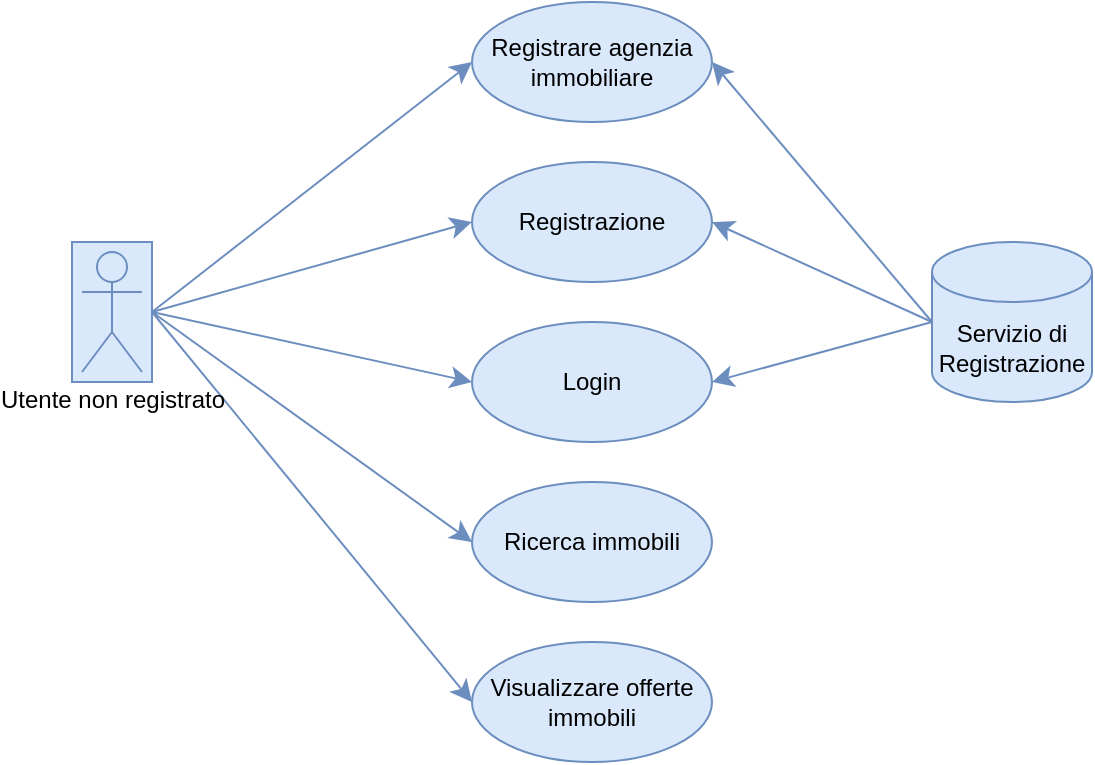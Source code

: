 <mxfile version="26.0.6">
  <diagram name="Pagina-1" id="9lc1VZEvoKPwYbyYQk4N">
    <mxGraphModel dx="1434" dy="823" grid="1" gridSize="10" guides="1" tooltips="1" connect="1" arrows="1" fold="1" page="1" pageScale="1" pageWidth="827" pageHeight="1169" background="none" math="0" shadow="0">
      <root>
        <mxCell id="0" />
        <mxCell id="1" parent="0" />
        <mxCell id="3NWVcBYFqwOyfqp63vLd-2" style="edgeStyle=none;curved=1;rounded=0;orthogonalLoop=1;jettySize=auto;html=1;exitX=1;exitY=0.5;exitDx=0;exitDy=0;entryX=0;entryY=0.5;entryDx=0;entryDy=0;fontSize=12;startSize=8;endSize=8;fillColor=#dae8fc;strokeColor=#6c8ebf;" parent="1" source="3NWVcBYFqwOyfqp63vLd-1" target="NwDK-UJqqJaXsO0JLRKO-2" edge="1">
          <mxGeometry relative="1" as="geometry" />
        </mxCell>
        <mxCell id="3NWVcBYFqwOyfqp63vLd-3" style="edgeStyle=none;curved=1;rounded=0;orthogonalLoop=1;jettySize=auto;html=1;exitX=1;exitY=0.5;exitDx=0;exitDy=0;entryX=0;entryY=0.5;entryDx=0;entryDy=0;fontSize=12;startSize=8;endSize=8;fillColor=#dae8fc;strokeColor=#6c8ebf;" parent="1" source="3NWVcBYFqwOyfqp63vLd-1" target="NwDK-UJqqJaXsO0JLRKO-3" edge="1">
          <mxGeometry relative="1" as="geometry" />
        </mxCell>
        <mxCell id="3NWVcBYFqwOyfqp63vLd-4" style="edgeStyle=none;curved=1;rounded=0;orthogonalLoop=1;jettySize=auto;html=1;exitX=1;exitY=0.5;exitDx=0;exitDy=0;entryX=0;entryY=0.5;entryDx=0;entryDy=0;fontSize=12;startSize=8;endSize=8;fillColor=#dae8fc;strokeColor=#6c8ebf;" parent="1" source="3NWVcBYFqwOyfqp63vLd-1" target="NwDK-UJqqJaXsO0JLRKO-4" edge="1">
          <mxGeometry relative="1" as="geometry" />
        </mxCell>
        <mxCell id="3NWVcBYFqwOyfqp63vLd-6" style="edgeStyle=none;curved=1;rounded=0;orthogonalLoop=1;jettySize=auto;html=1;exitX=1;exitY=0.5;exitDx=0;exitDy=0;entryX=0;entryY=0.5;entryDx=0;entryDy=0;fontSize=12;startSize=8;endSize=8;fillColor=#dae8fc;strokeColor=#6c8ebf;" parent="1" source="3NWVcBYFqwOyfqp63vLd-1" target="NwDK-UJqqJaXsO0JLRKO-6" edge="1">
          <mxGeometry relative="1" as="geometry" />
        </mxCell>
        <mxCell id="3NWVcBYFqwOyfqp63vLd-1" value="" style="rounded=0;whiteSpace=wrap;html=1;fillColor=#dae8fc;strokeColor=#6c8ebf;" parent="1" vertex="1">
          <mxGeometry x="120" y="520" width="40" height="70" as="geometry" />
        </mxCell>
        <mxCell id="NwDK-UJqqJaXsO0JLRKO-1" value="Utente non registrato" style="shape=umlActor;verticalLabelPosition=bottom;verticalAlign=top;html=1;rounded=0;fillColor=#dae8fc;strokeColor=#6c8ebf;" parent="1" vertex="1">
          <mxGeometry x="125" y="525" width="30" height="60" as="geometry" />
        </mxCell>
        <mxCell id="NwDK-UJqqJaXsO0JLRKO-2" value="Registrare agenzia immobiliare" style="ellipse;whiteSpace=wrap;html=1;rounded=0;fillColor=#dae8fc;strokeColor=#6c8ebf;" parent="1" vertex="1">
          <mxGeometry x="320" y="400" width="120" height="60" as="geometry" />
        </mxCell>
        <mxCell id="NwDK-UJqqJaXsO0JLRKO-3" value="Registrazione" style="ellipse;whiteSpace=wrap;html=1;rounded=0;fillColor=#dae8fc;strokeColor=#6c8ebf;" parent="1" vertex="1">
          <mxGeometry x="320" y="480" width="120" height="60" as="geometry" />
        </mxCell>
        <mxCell id="NwDK-UJqqJaXsO0JLRKO-4" value="Login" style="ellipse;whiteSpace=wrap;html=1;rounded=0;fillColor=#dae8fc;strokeColor=#6c8ebf;" parent="1" vertex="1">
          <mxGeometry x="320" y="560" width="120" height="60" as="geometry" />
        </mxCell>
        <mxCell id="NwDK-UJqqJaXsO0JLRKO-5" value="Ricerca immobili" style="ellipse;whiteSpace=wrap;html=1;rounded=0;fillColor=#dae8fc;strokeColor=#6c8ebf;" parent="1" vertex="1">
          <mxGeometry x="320" y="640" width="120" height="60" as="geometry" />
        </mxCell>
        <mxCell id="NwDK-UJqqJaXsO0JLRKO-6" value="Visualizzare offerte immobili" style="ellipse;whiteSpace=wrap;html=1;rounded=0;fillColor=#dae8fc;strokeColor=#6c8ebf;" parent="1" vertex="1">
          <mxGeometry x="320" y="720" width="120" height="60" as="geometry" />
        </mxCell>
        <mxCell id="3NWVcBYFqwOyfqp63vLd-7" style="edgeStyle=none;curved=1;rounded=0;orthogonalLoop=1;jettySize=auto;html=1;exitX=0;exitY=0.5;exitDx=0;exitDy=0;exitPerimeter=0;entryX=1;entryY=0.5;entryDx=0;entryDy=0;fontSize=12;startSize=8;endSize=8;fillColor=#dae8fc;strokeColor=#6c8ebf;" parent="1" source="etb7i-2U7ktFEOz6GNKo-1" target="NwDK-UJqqJaXsO0JLRKO-2" edge="1">
          <mxGeometry relative="1" as="geometry" />
        </mxCell>
        <mxCell id="3NWVcBYFqwOyfqp63vLd-8" style="edgeStyle=none;curved=1;rounded=0;orthogonalLoop=1;jettySize=auto;html=1;exitX=0;exitY=0.5;exitDx=0;exitDy=0;exitPerimeter=0;entryX=1;entryY=0.5;entryDx=0;entryDy=0;fontSize=12;startSize=8;endSize=8;fillColor=#dae8fc;strokeColor=#6c8ebf;" parent="1" source="etb7i-2U7ktFEOz6GNKo-1" target="NwDK-UJqqJaXsO0JLRKO-3" edge="1">
          <mxGeometry relative="1" as="geometry" />
        </mxCell>
        <mxCell id="3NWVcBYFqwOyfqp63vLd-9" style="edgeStyle=none;curved=1;rounded=0;orthogonalLoop=1;jettySize=auto;html=1;exitX=0;exitY=0.5;exitDx=0;exitDy=0;exitPerimeter=0;entryX=1;entryY=0.5;entryDx=0;entryDy=0;fontSize=12;startSize=8;endSize=8;fillColor=#dae8fc;strokeColor=#6c8ebf;" parent="1" source="etb7i-2U7ktFEOz6GNKo-1" target="NwDK-UJqqJaXsO0JLRKO-4" edge="1">
          <mxGeometry relative="1" as="geometry" />
        </mxCell>
        <mxCell id="etb7i-2U7ktFEOz6GNKo-1" value="Servizio di Registrazione" style="shape=cylinder3;whiteSpace=wrap;html=1;boundedLbl=1;backgroundOutline=1;size=15;rounded=0;fillColor=#dae8fc;strokeColor=#6c8ebf;" parent="1" vertex="1">
          <mxGeometry x="550" y="520" width="80" height="80" as="geometry" />
        </mxCell>
        <mxCell id="3NWVcBYFqwOyfqp63vLd-5" style="edgeStyle=none;curved=1;rounded=0;orthogonalLoop=1;jettySize=auto;html=1;exitX=1;exitY=0.5;exitDx=0;exitDy=0;fontSize=12;startSize=8;endSize=8;entryX=0;entryY=0.5;entryDx=0;entryDy=0;fillColor=#dae8fc;strokeColor=#6c8ebf;" parent="1" source="3NWVcBYFqwOyfqp63vLd-1" target="NwDK-UJqqJaXsO0JLRKO-5" edge="1">
          <mxGeometry relative="1" as="geometry">
            <mxPoint x="320" y="680" as="targetPoint" />
          </mxGeometry>
        </mxCell>
      </root>
    </mxGraphModel>
  </diagram>
</mxfile>

